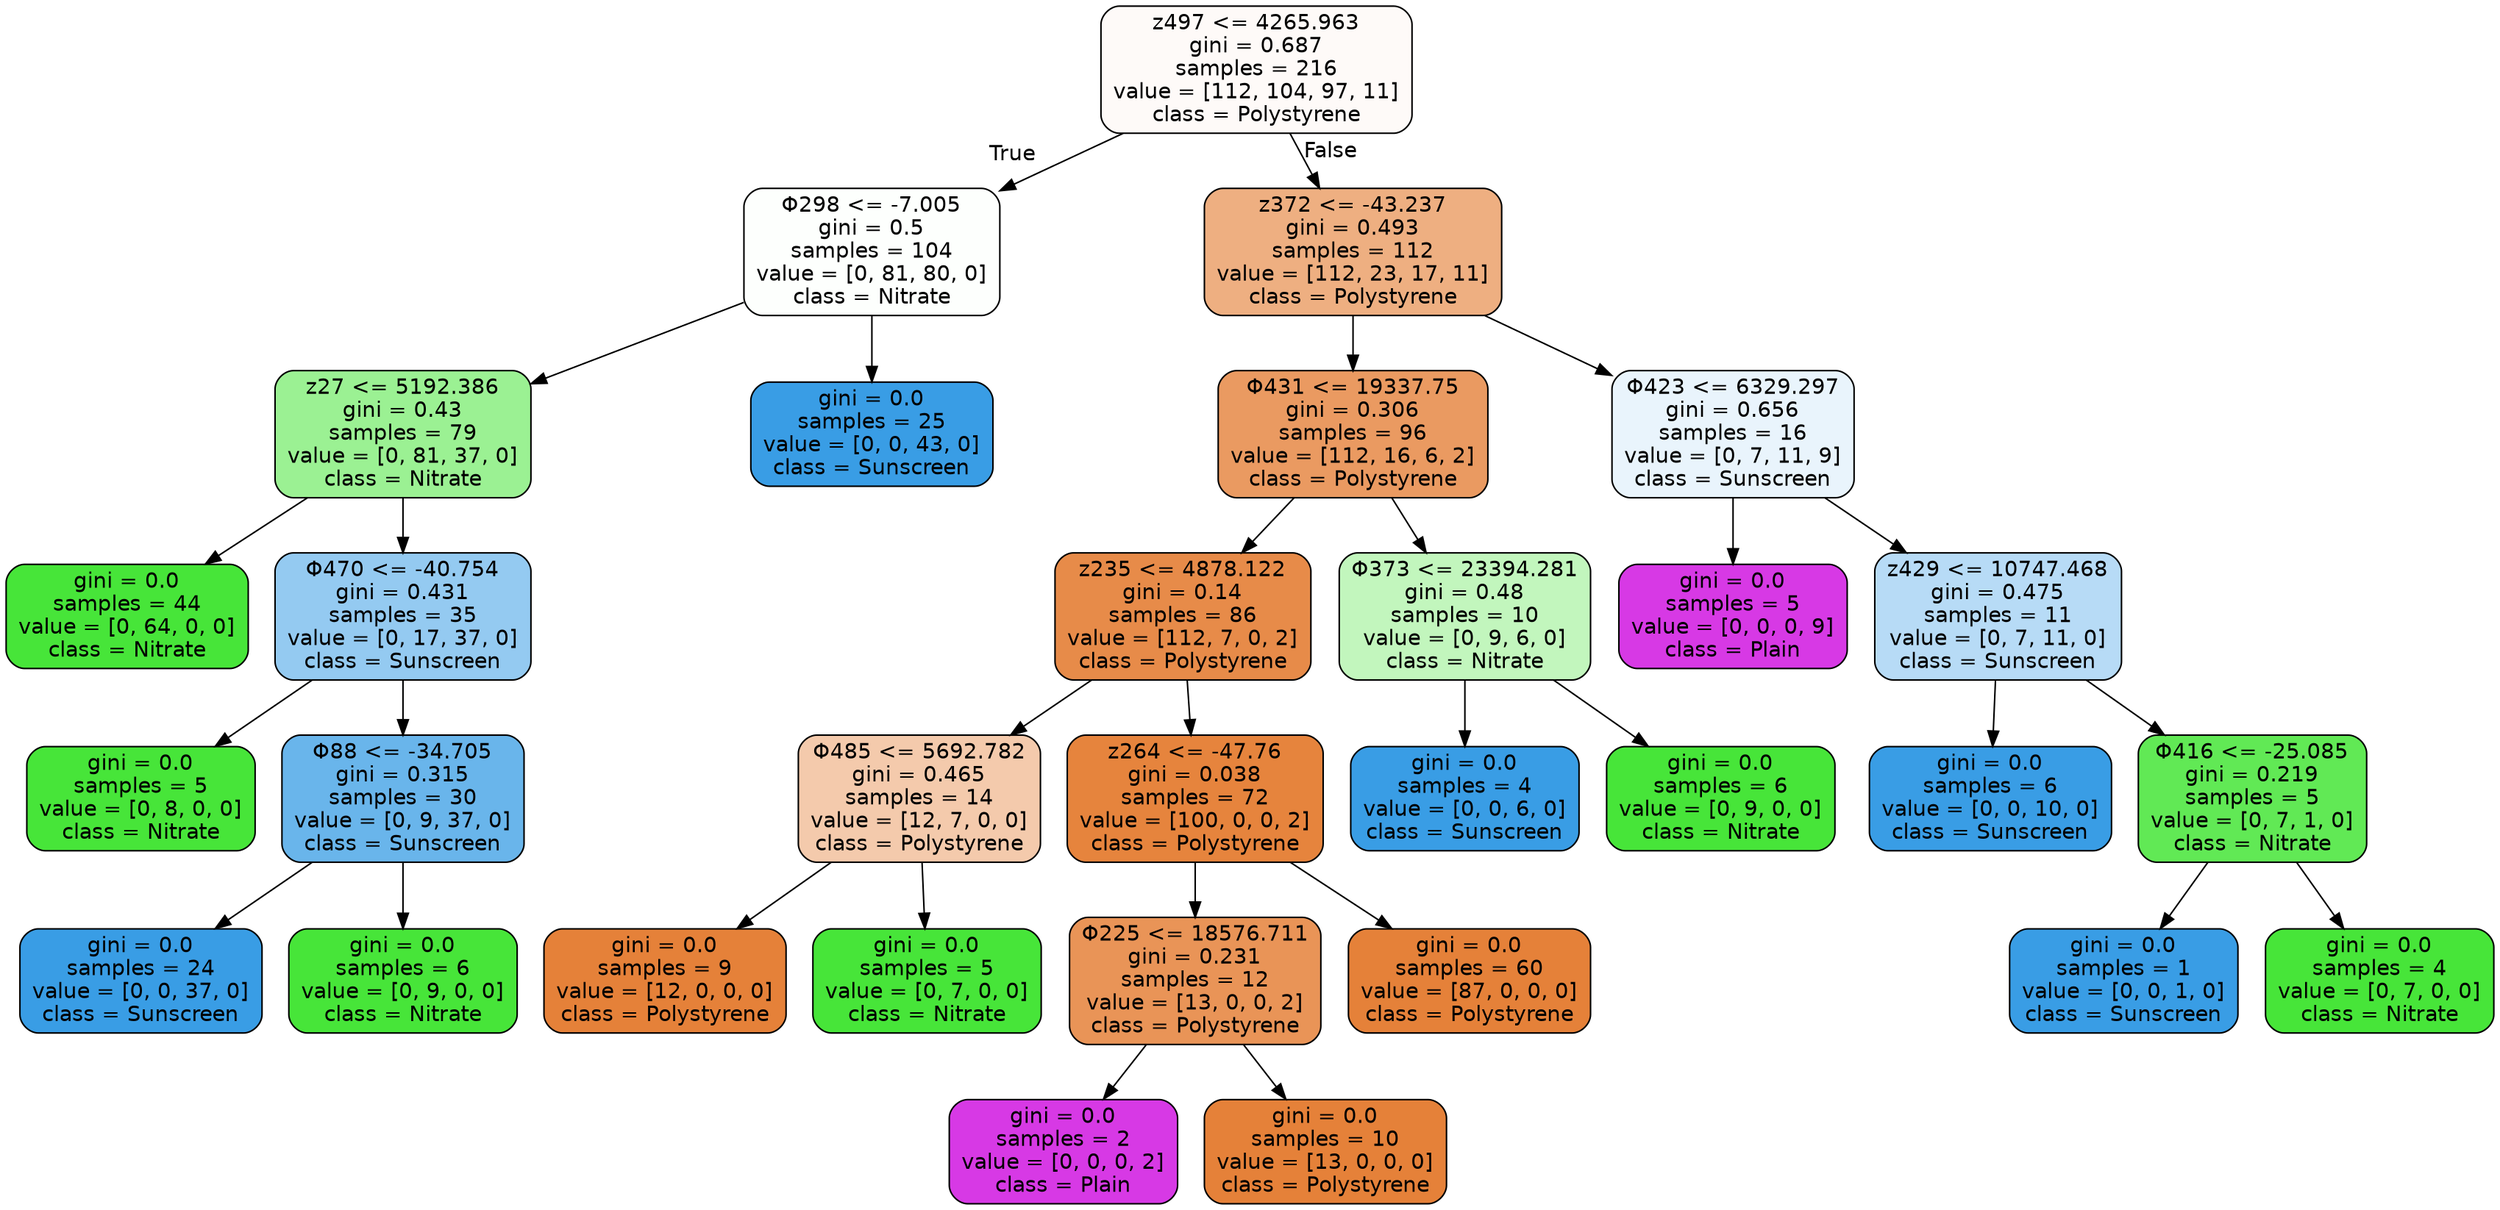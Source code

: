 digraph Tree {
node [shape=box, style="filled, rounded", color="black", fontname="helvetica"] ;
edge [fontname="helvetica"] ;
0 [label="z497 <= 4265.963\ngini = 0.687\nsamples = 216\nvalue = [112, 104, 97, 11]\nclass = Polystyrene", fillcolor="#fefaf8"] ;
1 [label="Φ298 <= -7.005\ngini = 0.5\nsamples = 104\nvalue = [0, 81, 80, 0]\nclass = Nitrate", fillcolor="#fdfffd"] ;
0 -> 1 [labeldistance=2.5, labelangle=45, headlabel="True"] ;
2 [label="z27 <= 5192.386\ngini = 0.43\nsamples = 79\nvalue = [0, 81, 37, 0]\nclass = Nitrate", fillcolor="#9bf193"] ;
1 -> 2 ;
3 [label="gini = 0.0\nsamples = 44\nvalue = [0, 64, 0, 0]\nclass = Nitrate", fillcolor="#47e539"] ;
2 -> 3 ;
4 [label="Φ470 <= -40.754\ngini = 0.431\nsamples = 35\nvalue = [0, 17, 37, 0]\nclass = Sunscreen", fillcolor="#94caf1"] ;
2 -> 4 ;
5 [label="gini = 0.0\nsamples = 5\nvalue = [0, 8, 0, 0]\nclass = Nitrate", fillcolor="#47e539"] ;
4 -> 5 ;
6 [label="Φ88 <= -34.705\ngini = 0.315\nsamples = 30\nvalue = [0, 9, 37, 0]\nclass = Sunscreen", fillcolor="#69b5eb"] ;
4 -> 6 ;
7 [label="gini = 0.0\nsamples = 24\nvalue = [0, 0, 37, 0]\nclass = Sunscreen", fillcolor="#399de5"] ;
6 -> 7 ;
8 [label="gini = 0.0\nsamples = 6\nvalue = [0, 9, 0, 0]\nclass = Nitrate", fillcolor="#47e539"] ;
6 -> 8 ;
9 [label="gini = 0.0\nsamples = 25\nvalue = [0, 0, 43, 0]\nclass = Sunscreen", fillcolor="#399de5"] ;
1 -> 9 ;
10 [label="z372 <= -43.237\ngini = 0.493\nsamples = 112\nvalue = [112, 23, 17, 11]\nclass = Polystyrene", fillcolor="#eeaf81"] ;
0 -> 10 [labeldistance=2.5, labelangle=-45, headlabel="False"] ;
11 [label="Φ431 <= 19337.75\ngini = 0.306\nsamples = 96\nvalue = [112, 16, 6, 2]\nclass = Polystyrene", fillcolor="#ea9a61"] ;
10 -> 11 ;
12 [label="z235 <= 4878.122\ngini = 0.14\nsamples = 86\nvalue = [112, 7, 0, 2]\nclass = Polystyrene", fillcolor="#e78b49"] ;
11 -> 12 ;
13 [label="Φ485 <= 5692.782\ngini = 0.465\nsamples = 14\nvalue = [12, 7, 0, 0]\nclass = Polystyrene", fillcolor="#f4caac"] ;
12 -> 13 ;
14 [label="gini = 0.0\nsamples = 9\nvalue = [12, 0, 0, 0]\nclass = Polystyrene", fillcolor="#e58139"] ;
13 -> 14 ;
15 [label="gini = 0.0\nsamples = 5\nvalue = [0, 7, 0, 0]\nclass = Nitrate", fillcolor="#47e539"] ;
13 -> 15 ;
16 [label="z264 <= -47.76\ngini = 0.038\nsamples = 72\nvalue = [100, 0, 0, 2]\nclass = Polystyrene", fillcolor="#e6843d"] ;
12 -> 16 ;
17 [label="Φ225 <= 18576.711\ngini = 0.231\nsamples = 12\nvalue = [13, 0, 0, 2]\nclass = Polystyrene", fillcolor="#e99457"] ;
16 -> 17 ;
18 [label="gini = 0.0\nsamples = 2\nvalue = [0, 0, 0, 2]\nclass = Plain", fillcolor="#d739e5"] ;
17 -> 18 ;
19 [label="gini = 0.0\nsamples = 10\nvalue = [13, 0, 0, 0]\nclass = Polystyrene", fillcolor="#e58139"] ;
17 -> 19 ;
20 [label="gini = 0.0\nsamples = 60\nvalue = [87, 0, 0, 0]\nclass = Polystyrene", fillcolor="#e58139"] ;
16 -> 20 ;
21 [label="Φ373 <= 23394.281\ngini = 0.48\nsamples = 10\nvalue = [0, 9, 6, 0]\nclass = Nitrate", fillcolor="#c2f6bd"] ;
11 -> 21 ;
22 [label="gini = 0.0\nsamples = 4\nvalue = [0, 0, 6, 0]\nclass = Sunscreen", fillcolor="#399de5"] ;
21 -> 22 ;
23 [label="gini = 0.0\nsamples = 6\nvalue = [0, 9, 0, 0]\nclass = Nitrate", fillcolor="#47e539"] ;
21 -> 23 ;
24 [label="Φ423 <= 6329.297\ngini = 0.656\nsamples = 16\nvalue = [0, 7, 11, 9]\nclass = Sunscreen", fillcolor="#e9f4fc"] ;
10 -> 24 ;
25 [label="gini = 0.0\nsamples = 5\nvalue = [0, 0, 0, 9]\nclass = Plain", fillcolor="#d739e5"] ;
24 -> 25 ;
26 [label="z429 <= 10747.468\ngini = 0.475\nsamples = 11\nvalue = [0, 7, 11, 0]\nclass = Sunscreen", fillcolor="#b7dbf6"] ;
24 -> 26 ;
27 [label="gini = 0.0\nsamples = 6\nvalue = [0, 0, 10, 0]\nclass = Sunscreen", fillcolor="#399de5"] ;
26 -> 27 ;
28 [label="Φ416 <= -25.085\ngini = 0.219\nsamples = 5\nvalue = [0, 7, 1, 0]\nclass = Nitrate", fillcolor="#61e955"] ;
26 -> 28 ;
29 [label="gini = 0.0\nsamples = 1\nvalue = [0, 0, 1, 0]\nclass = Sunscreen", fillcolor="#399de5"] ;
28 -> 29 ;
30 [label="gini = 0.0\nsamples = 4\nvalue = [0, 7, 0, 0]\nclass = Nitrate", fillcolor="#47e539"] ;
28 -> 30 ;
}